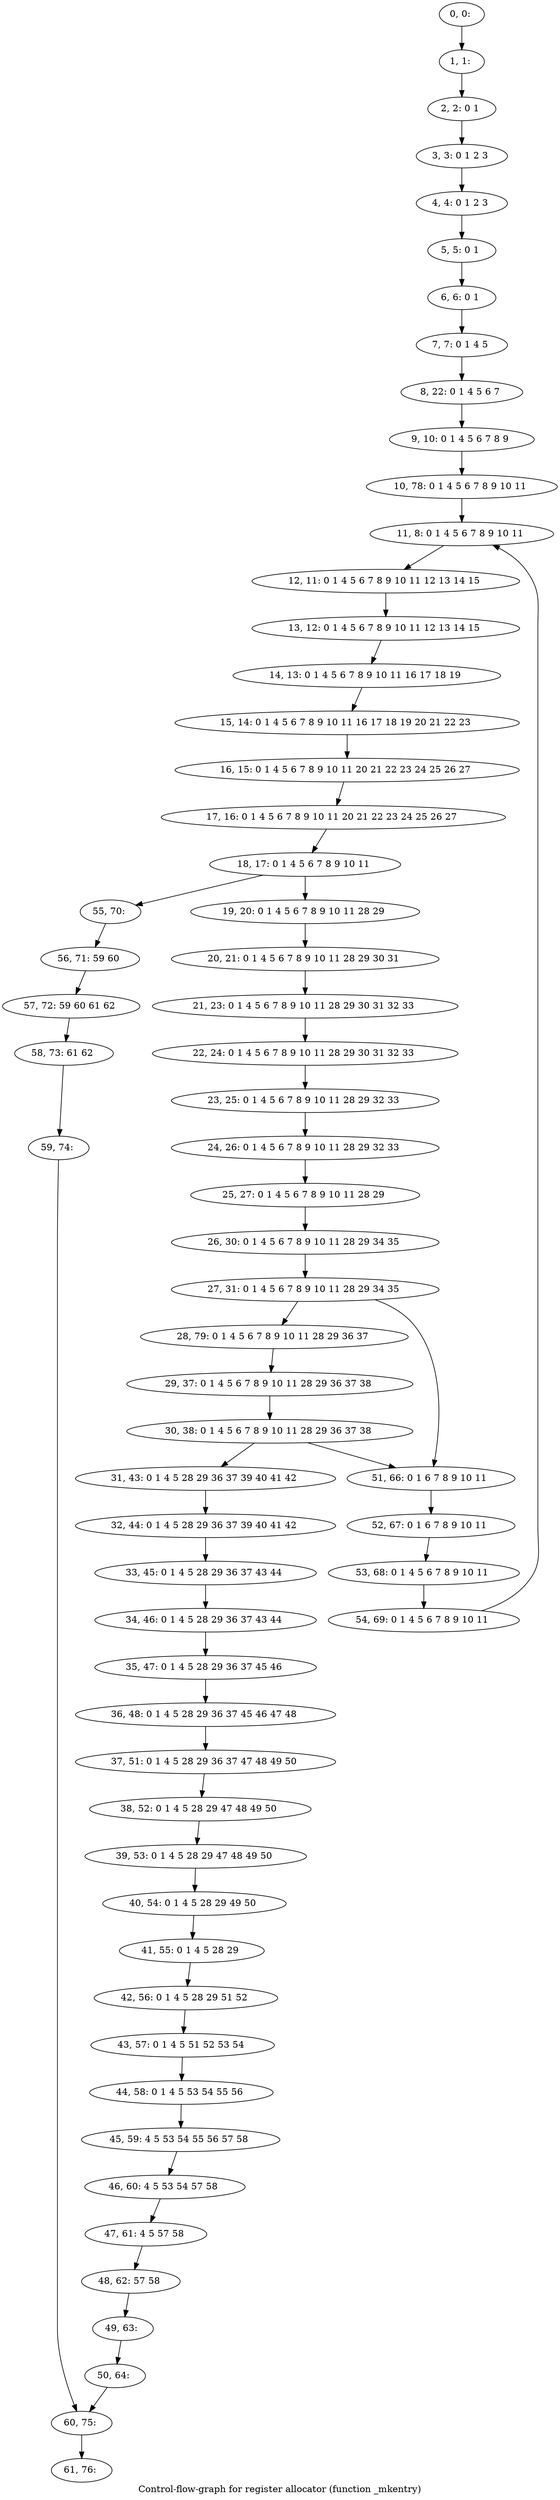 digraph G {
graph [label="Control-flow-graph for register allocator (function _mkentry)"]
0[label="0, 0: "];
1[label="1, 1: "];
2[label="2, 2: 0 1 "];
3[label="3, 3: 0 1 2 3 "];
4[label="4, 4: 0 1 2 3 "];
5[label="5, 5: 0 1 "];
6[label="6, 6: 0 1 "];
7[label="7, 7: 0 1 4 5 "];
8[label="8, 22: 0 1 4 5 6 7 "];
9[label="9, 10: 0 1 4 5 6 7 8 9 "];
10[label="10, 78: 0 1 4 5 6 7 8 9 10 11 "];
11[label="11, 8: 0 1 4 5 6 7 8 9 10 11 "];
12[label="12, 11: 0 1 4 5 6 7 8 9 10 11 12 13 14 15 "];
13[label="13, 12: 0 1 4 5 6 7 8 9 10 11 12 13 14 15 "];
14[label="14, 13: 0 1 4 5 6 7 8 9 10 11 16 17 18 19 "];
15[label="15, 14: 0 1 4 5 6 7 8 9 10 11 16 17 18 19 20 21 22 23 "];
16[label="16, 15: 0 1 4 5 6 7 8 9 10 11 20 21 22 23 24 25 26 27 "];
17[label="17, 16: 0 1 4 5 6 7 8 9 10 11 20 21 22 23 24 25 26 27 "];
18[label="18, 17: 0 1 4 5 6 7 8 9 10 11 "];
19[label="19, 20: 0 1 4 5 6 7 8 9 10 11 28 29 "];
20[label="20, 21: 0 1 4 5 6 7 8 9 10 11 28 29 30 31 "];
21[label="21, 23: 0 1 4 5 6 7 8 9 10 11 28 29 30 31 32 33 "];
22[label="22, 24: 0 1 4 5 6 7 8 9 10 11 28 29 30 31 32 33 "];
23[label="23, 25: 0 1 4 5 6 7 8 9 10 11 28 29 32 33 "];
24[label="24, 26: 0 1 4 5 6 7 8 9 10 11 28 29 32 33 "];
25[label="25, 27: 0 1 4 5 6 7 8 9 10 11 28 29 "];
26[label="26, 30: 0 1 4 5 6 7 8 9 10 11 28 29 34 35 "];
27[label="27, 31: 0 1 4 5 6 7 8 9 10 11 28 29 34 35 "];
28[label="28, 79: 0 1 4 5 6 7 8 9 10 11 28 29 36 37 "];
29[label="29, 37: 0 1 4 5 6 7 8 9 10 11 28 29 36 37 38 "];
30[label="30, 38: 0 1 4 5 6 7 8 9 10 11 28 29 36 37 38 "];
31[label="31, 43: 0 1 4 5 28 29 36 37 39 40 41 42 "];
32[label="32, 44: 0 1 4 5 28 29 36 37 39 40 41 42 "];
33[label="33, 45: 0 1 4 5 28 29 36 37 43 44 "];
34[label="34, 46: 0 1 4 5 28 29 36 37 43 44 "];
35[label="35, 47: 0 1 4 5 28 29 36 37 45 46 "];
36[label="36, 48: 0 1 4 5 28 29 36 37 45 46 47 48 "];
37[label="37, 51: 0 1 4 5 28 29 36 37 47 48 49 50 "];
38[label="38, 52: 0 1 4 5 28 29 47 48 49 50 "];
39[label="39, 53: 0 1 4 5 28 29 47 48 49 50 "];
40[label="40, 54: 0 1 4 5 28 29 49 50 "];
41[label="41, 55: 0 1 4 5 28 29 "];
42[label="42, 56: 0 1 4 5 28 29 51 52 "];
43[label="43, 57: 0 1 4 5 51 52 53 54 "];
44[label="44, 58: 0 1 4 5 53 54 55 56 "];
45[label="45, 59: 4 5 53 54 55 56 57 58 "];
46[label="46, 60: 4 5 53 54 57 58 "];
47[label="47, 61: 4 5 57 58 "];
48[label="48, 62: 57 58 "];
49[label="49, 63: "];
50[label="50, 64: "];
51[label="51, 66: 0 1 6 7 8 9 10 11 "];
52[label="52, 67: 0 1 6 7 8 9 10 11 "];
53[label="53, 68: 0 1 4 5 6 7 8 9 10 11 "];
54[label="54, 69: 0 1 4 5 6 7 8 9 10 11 "];
55[label="55, 70: "];
56[label="56, 71: 59 60 "];
57[label="57, 72: 59 60 61 62 "];
58[label="58, 73: 61 62 "];
59[label="59, 74: "];
60[label="60, 75: "];
61[label="61, 76: "];
0->1 ;
1->2 ;
2->3 ;
3->4 ;
4->5 ;
5->6 ;
6->7 ;
7->8 ;
8->9 ;
9->10 ;
10->11 ;
11->12 ;
12->13 ;
13->14 ;
14->15 ;
15->16 ;
16->17 ;
17->18 ;
18->19 ;
18->55 ;
19->20 ;
20->21 ;
21->22 ;
22->23 ;
23->24 ;
24->25 ;
25->26 ;
26->27 ;
27->28 ;
27->51 ;
28->29 ;
29->30 ;
30->31 ;
30->51 ;
31->32 ;
32->33 ;
33->34 ;
34->35 ;
35->36 ;
36->37 ;
37->38 ;
38->39 ;
39->40 ;
40->41 ;
41->42 ;
42->43 ;
43->44 ;
44->45 ;
45->46 ;
46->47 ;
47->48 ;
48->49 ;
49->50 ;
50->60 ;
51->52 ;
52->53 ;
53->54 ;
54->11 ;
55->56 ;
56->57 ;
57->58 ;
58->59 ;
59->60 ;
60->61 ;
}
